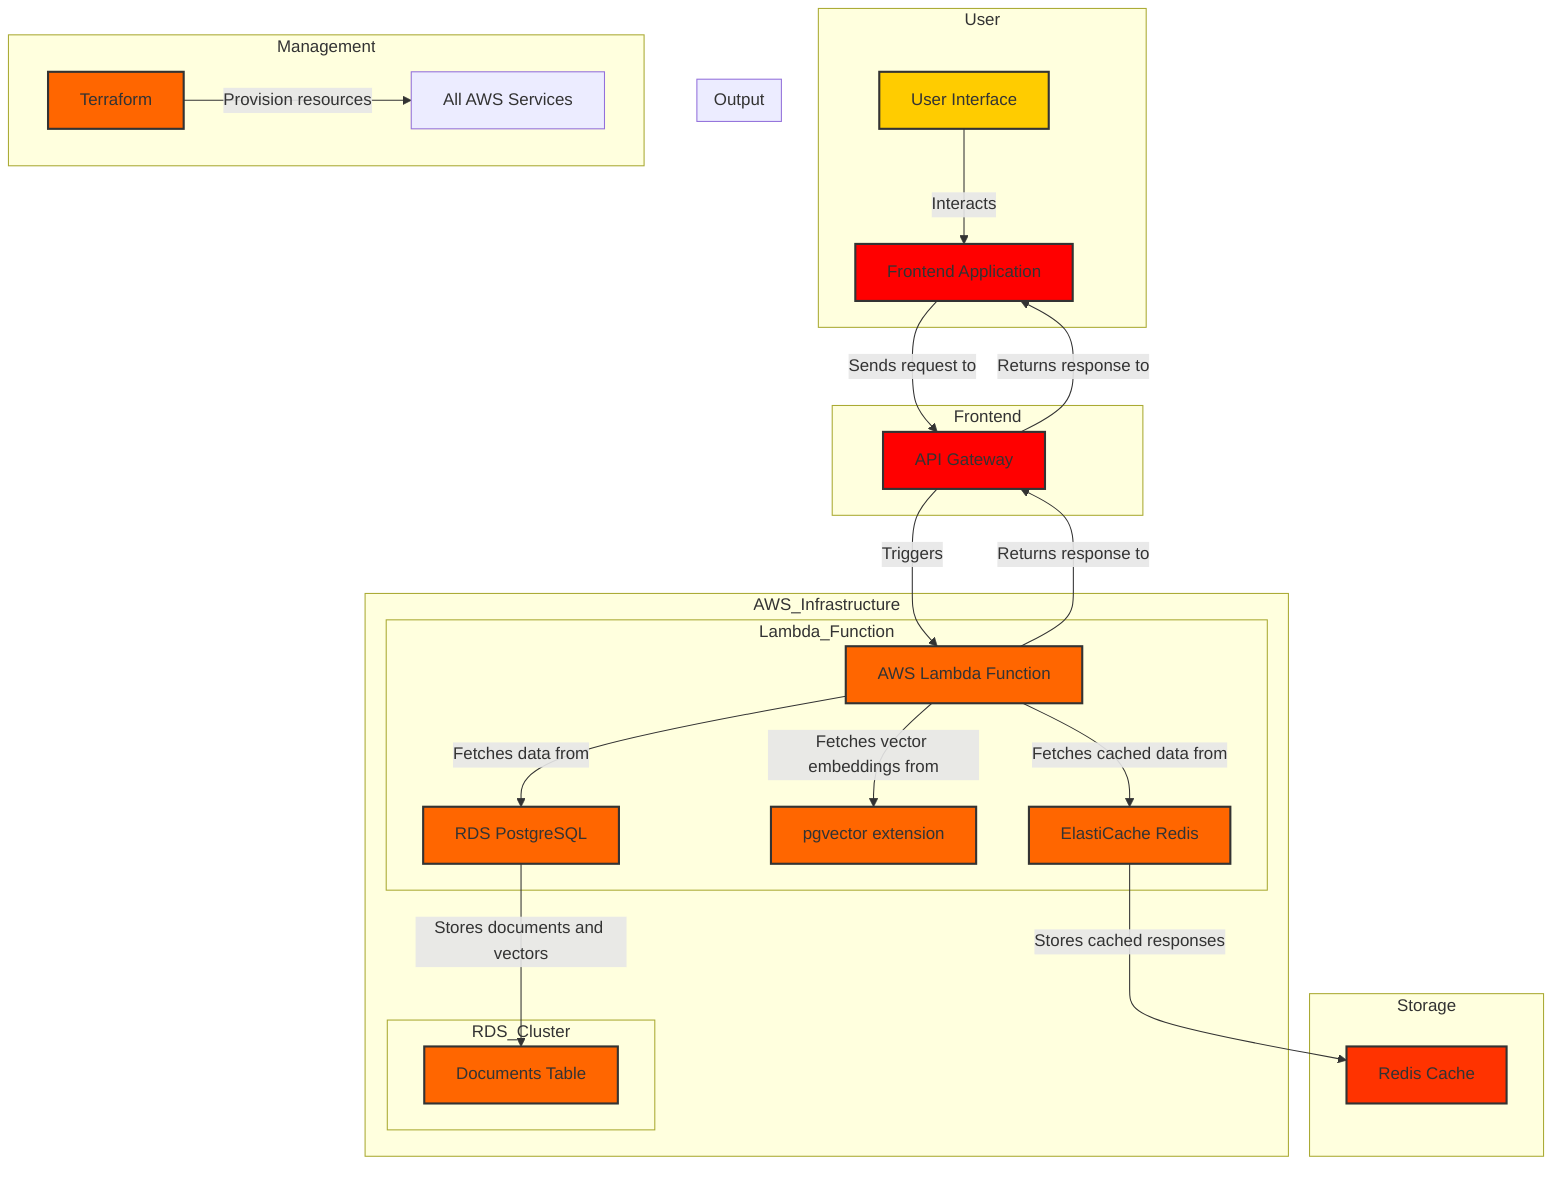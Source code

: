 graph TD
  %% Define Colors
  classDef user fill:#ffcc00,stroke:#333,stroke-width:2px;
  classDef frontend fill:#ff9900,stroke:#333,stroke-width:2px;
  classDef aws fill:#ff6600,stroke:#333,stroke-width:2px;
  classDef storage fill:#ff3300,stroke:#333,stroke-width:2px;
  classDef output fill:#ff0000,stroke:#333,stroke-width:2px;
  classDef management fill:#cc0000,stroke:#333,stroke-width:2px;

  %% User Interaction
  subgraph User
    A[User Interface] -->|Interacts| B[Frontend Application]
    class A,B user
  end

  %% Frontend
  subgraph Frontend
    B -->|Sends request to| C[API Gateway]
    class B,C frontend
  end

  %% AWS Infrastructure
  subgraph AWS_Infrastructure
    C -->|Triggers| D[AWS Lambda Function]

    subgraph Lambda_Function
      D -->|Fetches data from| E[RDS PostgreSQL]
      D -->|Fetches vector embeddings from| F[pgvector extension]
      D -->|Fetches cached data from| G[ElastiCache Redis]
      D -->|Returns response to| C
      class D,E,F,G aws
    end

    subgraph RDS_Cluster
      E -->|Stores documents and vectors| H[Documents Table]
      class H aws
    end
  end

  %% Storage
  subgraph Storage
    G -->|Stores cached responses| G1[Redis Cache]
    class G1 storage
  end

  %% Output
  subgraph Output
    C -->|Returns response to| B
    class C,B output
  end

  %% Management
  subgraph Management
    I[Terraform] -->|Provision resources| AWS[All AWS Services]
    class I aws
  end

  %% Apply Classes
  classDef user fill:#ffcc00,stroke:#333,stroke-width:2px;
  classDef frontend fill:#ff9900,stroke:#333,stroke-width:2px;
  classDef aws fill:#ff6600,stroke:#333,stroke-width:2px;
  classDef storage fill:#ff3300,stroke:#333,stroke-width:2px;
  classDef output fill:#ff0000,stroke:#333,stroke-width:2px;
  classDef management fill:#cc0000,stroke:#333,stroke-width:2px;